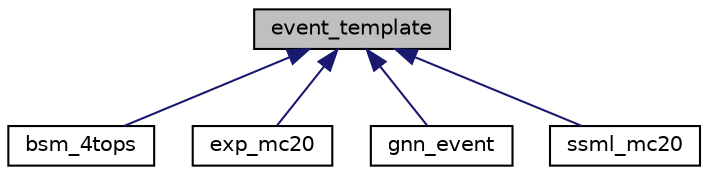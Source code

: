 digraph "event_template"
{
 // INTERACTIVE_SVG=YES
 // LATEX_PDF_SIZE
  edge [fontname="Helvetica",fontsize="10",labelfontname="Helvetica",labelfontsize="10"];
  node [fontname="Helvetica",fontsize="10",shape=record];
  Node1 [label="event_template",height=0.2,width=0.4,color="black", fillcolor="grey75", style="filled", fontcolor="black",tooltip="Basisvorlage-Klasse für Ereignisdaten-Darstellung und -Manipulation."];
  Node1 -> Node2 [dir="back",color="midnightblue",fontsize="10",style="solid",fontname="Helvetica"];
  Node2 [label="bsm_4tops",height=0.2,width=0.4,color="black", fillcolor="white", style="filled",URL="$classbsm__4tops.html",tooltip=" "];
  Node1 -> Node3 [dir="back",color="midnightblue",fontsize="10",style="solid",fontname="Helvetica"];
  Node3 [label="exp_mc20",height=0.2,width=0.4,color="black", fillcolor="white", style="filled",URL="$classexp__mc20.html",tooltip=" "];
  Node1 -> Node4 [dir="back",color="midnightblue",fontsize="10",style="solid",fontname="Helvetica"];
  Node4 [label="gnn_event",height=0.2,width=0.4,color="black", fillcolor="white", style="filled",URL="$classgnn__event.html",tooltip=" "];
  Node1 -> Node5 [dir="back",color="midnightblue",fontsize="10",style="solid",fontname="Helvetica"];
  Node5 [label="ssml_mc20",height=0.2,width=0.4,color="black", fillcolor="white", style="filled",URL="$classssml__mc20.html",tooltip=" "];
}
